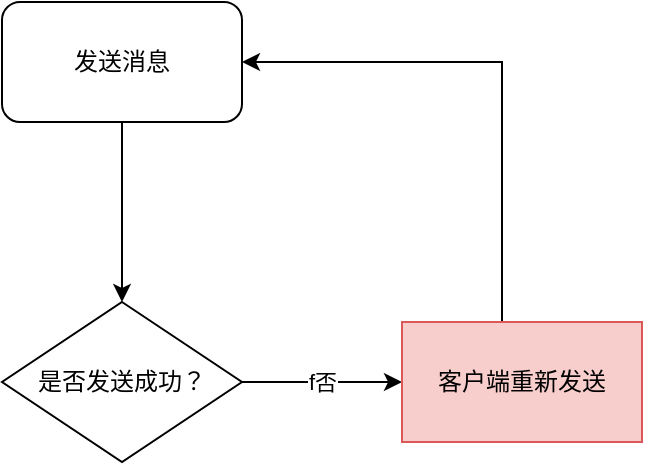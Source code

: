 <mxfile version="15.8.2" type="github">
  <diagram id="ffTTmMqS5Z0PGi2IhsT7" name="Page-1">
    <mxGraphModel dx="782" dy="436" grid="1" gridSize="10" guides="1" tooltips="1" connect="1" arrows="1" fold="1" page="1" pageScale="1" pageWidth="827" pageHeight="1169" math="0" shadow="0">
      <root>
        <mxCell id="0" />
        <mxCell id="1" parent="0" />
        <mxCell id="Q_lDGoC4bMU8ytKsrpr3-30" style="edgeStyle=orthogonalEdgeStyle;rounded=0;orthogonalLoop=1;jettySize=auto;html=1;entryX=0.5;entryY=0;entryDx=0;entryDy=0;" edge="1" parent="1" source="Q_lDGoC4bMU8ytKsrpr3-19" target="Q_lDGoC4bMU8ytKsrpr3-28">
          <mxGeometry relative="1" as="geometry" />
        </mxCell>
        <mxCell id="Q_lDGoC4bMU8ytKsrpr3-19" value="发送消息" style="rounded=1;whiteSpace=wrap;html=1;" vertex="1" parent="1">
          <mxGeometry x="260" y="130" width="120" height="60" as="geometry" />
        </mxCell>
        <mxCell id="Q_lDGoC4bMU8ytKsrpr3-32" value="f否" style="edgeStyle=orthogonalEdgeStyle;rounded=0;orthogonalLoop=1;jettySize=auto;html=1;" edge="1" parent="1" source="Q_lDGoC4bMU8ytKsrpr3-28" target="Q_lDGoC4bMU8ytKsrpr3-31">
          <mxGeometry relative="1" as="geometry" />
        </mxCell>
        <mxCell id="Q_lDGoC4bMU8ytKsrpr3-28" value="是否发送成功？" style="rhombus;whiteSpace=wrap;html=1;" vertex="1" parent="1">
          <mxGeometry x="260" y="280" width="120" height="80" as="geometry" />
        </mxCell>
        <mxCell id="Q_lDGoC4bMU8ytKsrpr3-33" style="edgeStyle=orthogonalEdgeStyle;rounded=0;orthogonalLoop=1;jettySize=auto;html=1;entryX=1;entryY=0.5;entryDx=0;entryDy=0;" edge="1" parent="1" source="Q_lDGoC4bMU8ytKsrpr3-31" target="Q_lDGoC4bMU8ytKsrpr3-19">
          <mxGeometry relative="1" as="geometry">
            <Array as="points">
              <mxPoint x="510" y="160" />
            </Array>
          </mxGeometry>
        </mxCell>
        <mxCell id="Q_lDGoC4bMU8ytKsrpr3-31" value="客户端重新发送" style="whiteSpace=wrap;html=1;fillColor=#f8cecc;strokeColor=#DB5858;" vertex="1" parent="1">
          <mxGeometry x="460" y="290" width="120" height="60" as="geometry" />
        </mxCell>
      </root>
    </mxGraphModel>
  </diagram>
</mxfile>
